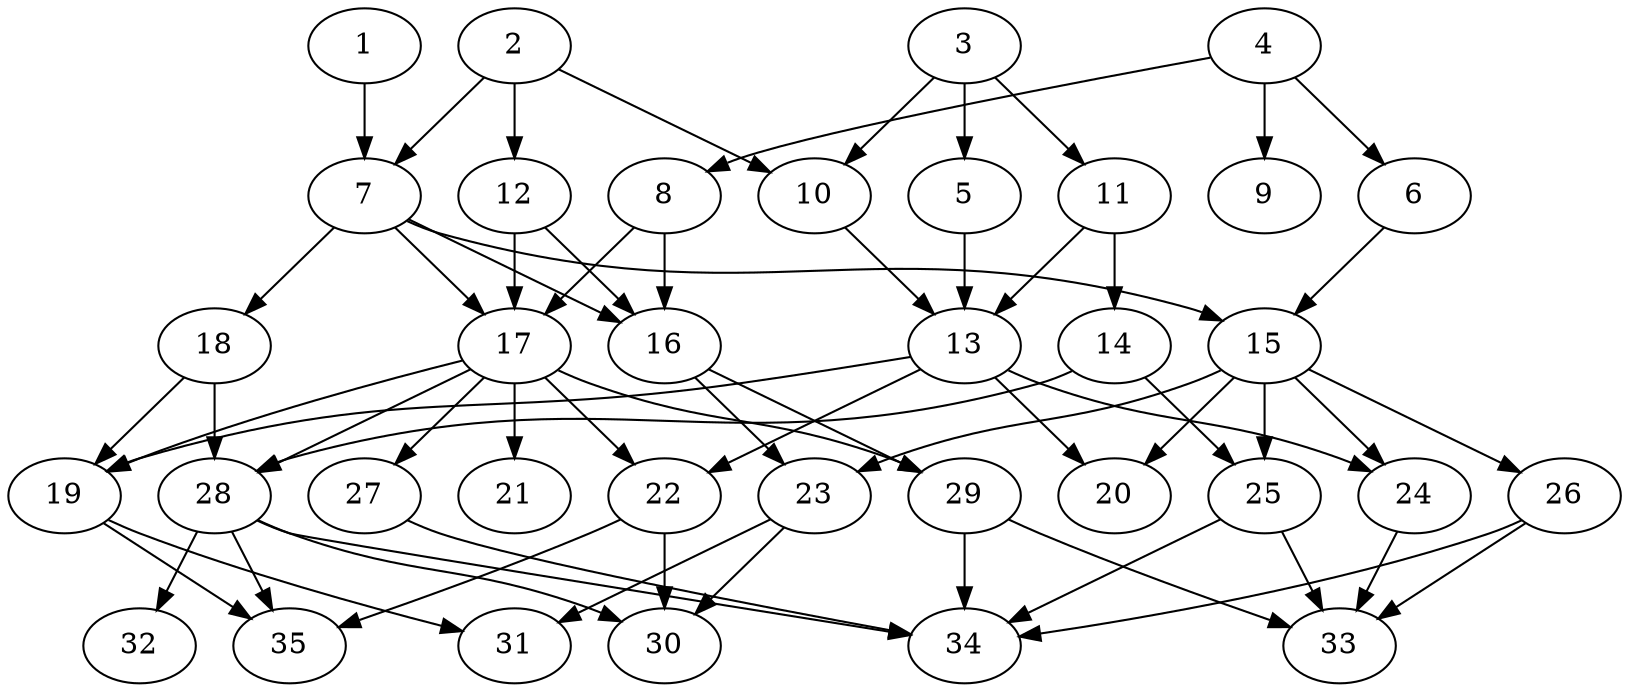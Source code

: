 // DAG (tier=2-normal, mode=data, n=35, ccr=0.424, fat=0.589, density=0.422, regular=0.481, jump=0.168, mindata=2097152, maxdata=16777216)
// DAG automatically generated by daggen at Sun Aug 24 16:33:34 2025
// /home/ermia/Project/Environments/daggen/bin/daggen --dot --ccr 0.424 --fat 0.589 --regular 0.481 --density 0.422 --jump 0.168 --mindata 2097152 --maxdata 16777216 -n 35 
digraph G {
  1 [size="9240248340632436", alpha="0.19", expect_size="4620124170316218"]
  1 -> 7 [size ="157204535574528"]
  2 [size="2398974620516910891008", alpha="0.15", expect_size="1199487310258455445504"]
  2 -> 7 [size ="1433641032876032"]
  2 -> 10 [size ="1433641032876032"]
  2 -> 12 [size ="1433641032876032"]
  3 [size="2163949179461138688", alpha="0.13", expect_size="1081974589730569344"]
  3 -> 5 [size ="979172147068928"]
  3 -> 10 [size ="979172147068928"]
  3 -> 11 [size ="979172147068928"]
  4 [size="564168386598939328", alpha="0.09", expect_size="282084193299469664"]
  4 -> 6 [size ="734765565083648"]
  4 -> 8 [size ="734765565083648"]
  4 -> 9 [size ="734765565083648"]
  5 [size="684243442933482752", alpha="0.15", expect_size="342121721466741376"]
  5 -> 13 [size ="290623290605568"]
  6 [size="650376671510495494144", alpha="0.11", expect_size="325188335755247747072"]
  6 -> 15 [size ="600528039968768"]
  7 [size="17832217279562408", alpha="0.00", expect_size="8916108639781204"]
  7 -> 15 [size ="611651334176768"]
  7 -> 16 [size ="611651334176768"]
  7 -> 17 [size ="611651334176768"]
  7 -> 18 [size ="611651334176768"]
  8 [size="2118362399733041856512", alpha="0.18", expect_size="1059181199866520928256"]
  8 -> 16 [size ="1319542835904512"]
  8 -> 17 [size ="1319542835904512"]
  9 [size="775073145306880128", alpha="0.03", expect_size="387536572653440064"]
  10 [size="56222904928260352", alpha="0.06", expect_size="28111452464130176"]
  10 -> 13 [size ="1141652269826048"]
  11 [size="15532707681006636", alpha="0.19", expect_size="7766353840503318"]
  11 -> 13 [size ="579563423793152"]
  11 -> 14 [size ="579563423793152"]
  12 [size="23133342909372108", alpha="0.15", expect_size="11566671454686054"]
  12 -> 16 [size ="687047966720000"]
  12 -> 17 [size ="687047966720000"]
  13 [size="357532041798804416", alpha="0.14", expect_size="178766020899402208"]
  13 -> 19 [size ="264477920460800"]
  13 -> 20 [size ="264477920460800"]
  13 -> 22 [size ="264477920460800"]
  13 -> 24 [size ="264477920460800"]
  14 [size="13223862244370880", alpha="0.01", expect_size="6611931122185440"]
  14 -> 25 [size ="918513115987968"]
  14 -> 28 [size ="918513115987968"]
  15 [size="809407479049065857024", alpha="0.04", expect_size="404703739524532928512"]
  15 -> 20 [size ="694813309534208"]
  15 -> 23 [size ="694813309534208"]
  15 -> 24 [size ="694813309534208"]
  15 -> 25 [size ="694813309534208"]
  15 -> 26 [size ="694813309534208"]
  16 [size="15838862461419376", alpha="0.14", expect_size="7919431230709688"]
  16 -> 23 [size ="332943851520000"]
  16 -> 29 [size ="332943851520000"]
  17 [size="547799370670657792", alpha="0.17", expect_size="273899685335328896"]
  17 -> 19 [size ="201081778864128"]
  17 -> 21 [size ="201081778864128"]
  17 -> 22 [size ="201081778864128"]
  17 -> 27 [size ="201081778864128"]
  17 -> 28 [size ="201081778864128"]
  17 -> 29 [size ="201081778864128"]
  18 [size="1804867953183686656000", alpha="0.02", expect_size="902433976591843328000"]
  18 -> 19 [size ="1185915129036800"]
  18 -> 28 [size ="1185915129036800"]
  19 [size="1255806079282575", alpha="0.12", expect_size="627903039641287"]
  19 -> 31 [size ="93020435251200"]
  19 -> 35 [size ="93020435251200"]
  20 [size="1301548524937892352", alpha="0.16", expect_size="650774262468946176"]
  21 [size="91337161602008096", alpha="0.09", expect_size="45668580801004048"]
  22 [size="99081224251347872", alpha="0.09", expect_size="49540612125673936"]
  22 -> 30 [size ="2036743318536192"]
  22 -> 35 [size ="2036743318536192"]
  23 [size="1035863589196591529984", alpha="0.17", expect_size="517931794598295764992"]
  23 -> 30 [size ="819014704037888"]
  23 -> 31 [size ="819014704037888"]
  24 [size="12066437052220930", alpha="0.08", expect_size="6033218526110465"]
  24 -> 33 [size ="234658902048768"]
  25 [size="36149435085289664", alpha="0.08", expect_size="18074717542644832"]
  25 -> 33 [size ="1299419840380928"]
  25 -> 34 [size ="1299419840380928"]
  26 [size="49721713328079765504", alpha="0.04", expect_size="24860856664039882752"]
  26 -> 33 [size ="108173457358848"]
  26 -> 34 [size ="108173457358848"]
  27 [size="1586651076064992768", alpha="0.02", expect_size="793325538032496384"]
  27 -> 34 [size ="813222831587328"]
  28 [size="24362366820505616384", alpha="0.18", expect_size="12181183410252808192"]
  28 -> 30 [size ="67231010521088"]
  28 -> 32 [size ="67231010521088"]
  28 -> 34 [size ="67231010521088"]
  28 -> 35 [size ="67231010521088"]
  29 [size="62224761280896264", alpha="0.18", expect_size="31112380640448132"]
  29 -> 33 [size ="2017704173109248"]
  29 -> 34 [size ="2017704173109248"]
  30 [size="6951877711193798", alpha="0.14", expect_size="3475938855596899"]
  31 [size="23046273962720256", alpha="0.11", expect_size="11523136981360128"]
  32 [size="2287345519614977114112", alpha="0.10", expect_size="1143672759807488557056"]
  33 [size="529195207826809344", alpha="0.10", expect_size="264597603913404672"]
  34 [size="1884836985648258560", alpha="0.05", expect_size="942418492824129280"]
  35 [size="17265053228886654976", alpha="0.02", expect_size="8632526614443327488"]
}